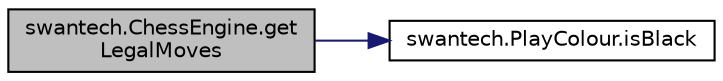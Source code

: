 digraph "swantech.ChessEngine.getLegalMoves"
{
  edge [fontname="Helvetica",fontsize="10",labelfontname="Helvetica",labelfontsize="10"];
  node [fontname="Helvetica",fontsize="10",shape=record];
  rankdir="LR";
  Node1 [label="swantech.ChessEngine.get\lLegalMoves",height=0.2,width=0.4,color="black", fillcolor="grey75", style="filled", fontcolor="black"];
  Node1 -> Node2 [color="midnightblue",fontsize="10",style="solid",fontname="Helvetica"];
  Node2 [label="swantech.PlayColour.isBlack",height=0.2,width=0.4,color="black", fillcolor="white", style="filled",URL="$enumswantech_1_1_play_colour.html#a71e40bb31f1a18df766f25de60200150"];
}

